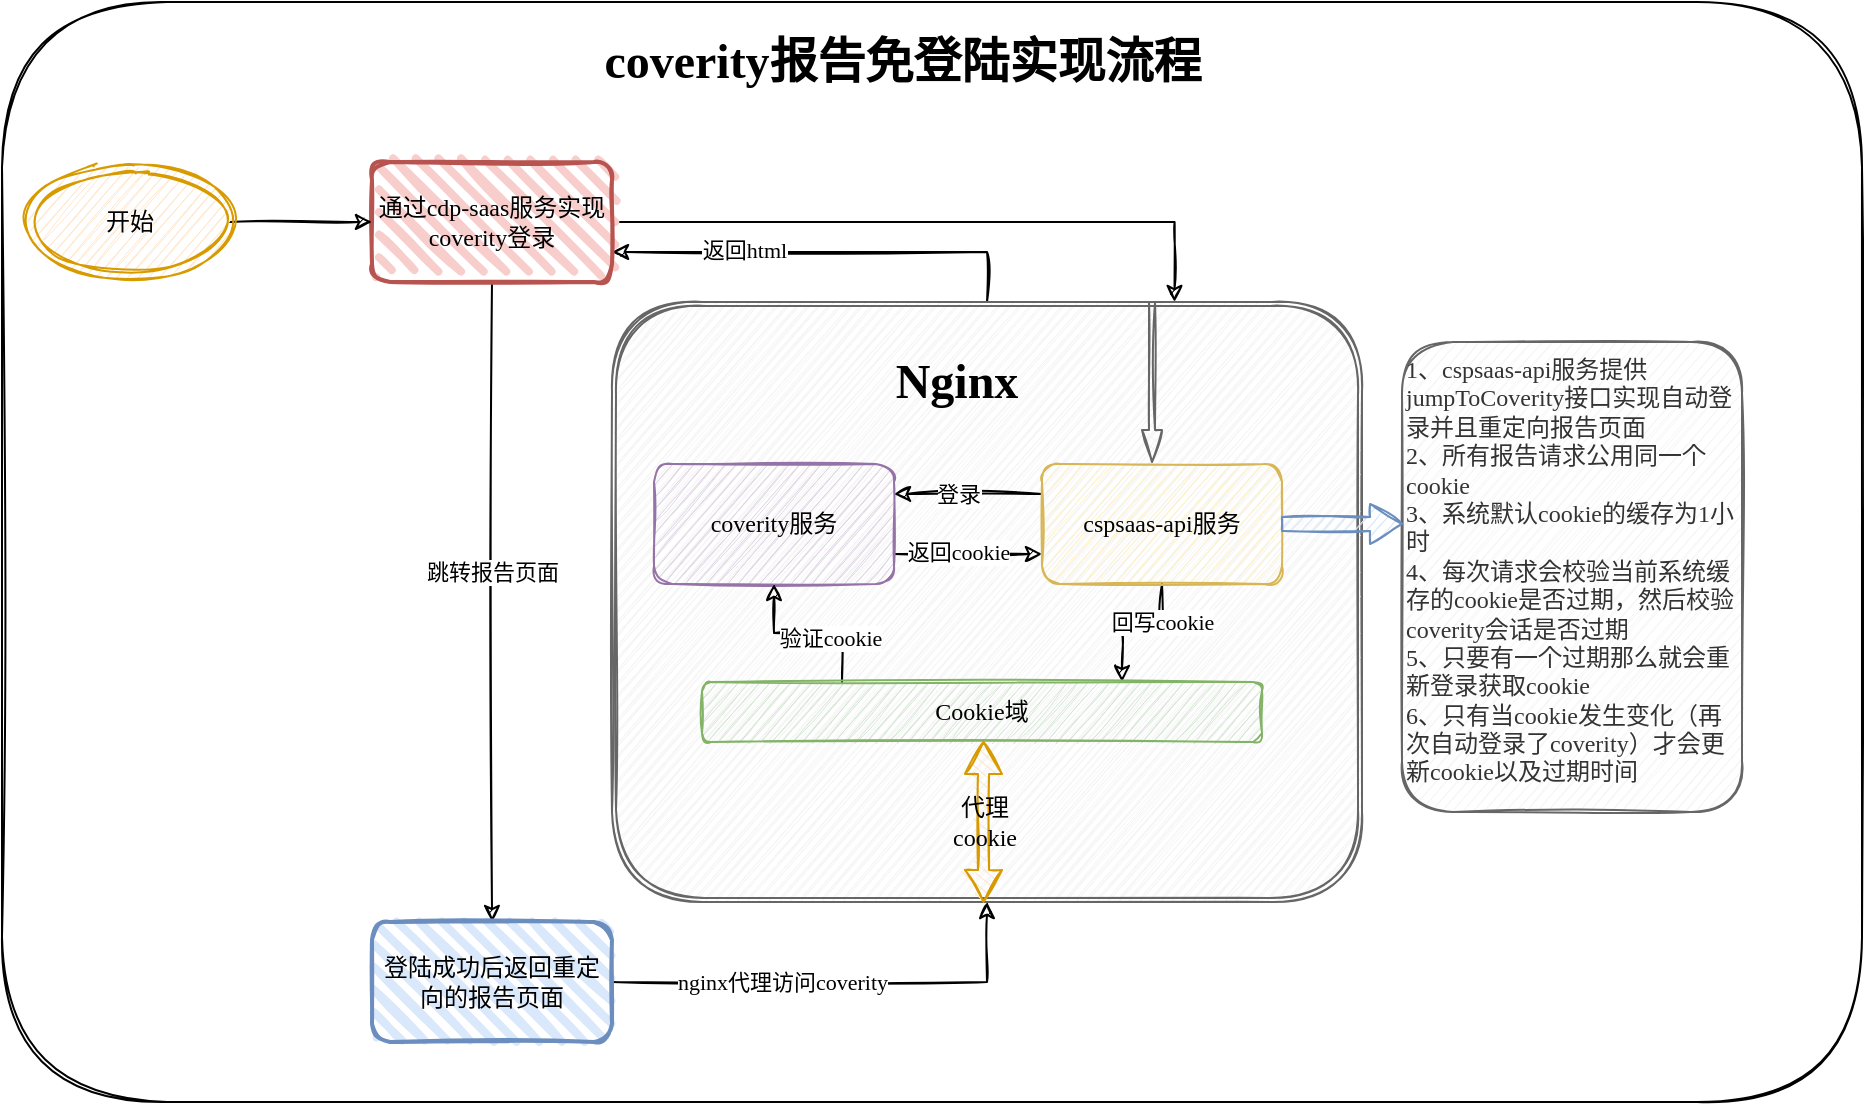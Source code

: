 <mxfile version="20.2.8" type="github">
  <diagram id="uWto1UtUF5qCr1qyiVRA" name="第 1 页">
    <mxGraphModel dx="1824" dy="2151" grid="1" gridSize="10" guides="1" tooltips="1" connect="1" arrows="1" fold="1" page="1" pageScale="1" pageWidth="827" pageHeight="1169" math="0" shadow="0">
      <root>
        <mxCell id="0" />
        <mxCell id="1" parent="0" />
        <mxCell id="sLW77bm_CNe7X0AWjwWJ-2" value="" style="rounded=1;whiteSpace=wrap;html=1;sketch=1;glass=0;shadow=0;fontFamily=Comic Sans MS;" vertex="1" parent="1">
          <mxGeometry x="300" y="-40" width="930" height="550" as="geometry" />
        </mxCell>
        <mxCell id="sLW77bm_CNe7X0AWjwWJ-34" style="edgeStyle=orthogonalEdgeStyle;rounded=0;sketch=1;orthogonalLoop=1;jettySize=auto;html=1;exitX=0.5;exitY=0;exitDx=0;exitDy=0;entryX=1;entryY=0.75;entryDx=0;entryDy=0;fontFamily=Comic Sans MS;" edge="1" parent="1" source="sLW77bm_CNe7X0AWjwWJ-3" target="sLW77bm_CNe7X0AWjwWJ-8">
          <mxGeometry relative="1" as="geometry" />
        </mxCell>
        <mxCell id="sLW77bm_CNe7X0AWjwWJ-35" value="返回html" style="edgeLabel;html=1;align=center;verticalAlign=middle;resizable=0;points=[];fontFamily=Comic Sans MS;" vertex="1" connectable="0" parent="sLW77bm_CNe7X0AWjwWJ-34">
          <mxGeometry x="0.383" y="-1" relative="1" as="geometry">
            <mxPoint as="offset" />
          </mxGeometry>
        </mxCell>
        <mxCell id="sLW77bm_CNe7X0AWjwWJ-3" value="" style="shape=ext;double=1;rounded=1;whiteSpace=wrap;html=1;fillColor=#f5f5f5;fontColor=#333333;strokeColor=#666666;fontFamily=Comic Sans MS;sketch=1;" vertex="1" parent="1">
          <mxGeometry x="605" y="110" width="375" height="300" as="geometry" />
        </mxCell>
        <mxCell id="sLW77bm_CNe7X0AWjwWJ-16" style="edgeStyle=orthogonalEdgeStyle;rounded=0;orthogonalLoop=1;jettySize=auto;html=1;exitX=1;exitY=0.75;exitDx=0;exitDy=0;entryX=0;entryY=0.75;entryDx=0;entryDy=0;fontFamily=Comic Sans MS;sketch=1;" edge="1" parent="1" source="sLW77bm_CNe7X0AWjwWJ-4" target="sLW77bm_CNe7X0AWjwWJ-5">
          <mxGeometry relative="1" as="geometry" />
        </mxCell>
        <mxCell id="sLW77bm_CNe7X0AWjwWJ-18" value="返回cookie" style="edgeLabel;html=1;align=center;verticalAlign=middle;resizable=0;points=[];fontFamily=Comic Sans MS;" vertex="1" connectable="0" parent="sLW77bm_CNe7X0AWjwWJ-16">
          <mxGeometry x="-0.13" y="1" relative="1" as="geometry">
            <mxPoint as="offset" />
          </mxGeometry>
        </mxCell>
        <mxCell id="sLW77bm_CNe7X0AWjwWJ-4" value="coverity服务" style="rounded=1;whiteSpace=wrap;html=1;fillColor=#e1d5e7;strokeColor=#9673a6;fontFamily=Comic Sans MS;sketch=1;" vertex="1" parent="1">
          <mxGeometry x="626" y="191" width="120" height="60" as="geometry" />
        </mxCell>
        <mxCell id="sLW77bm_CNe7X0AWjwWJ-15" style="edgeStyle=orthogonalEdgeStyle;rounded=0;orthogonalLoop=1;jettySize=auto;html=1;exitX=0;exitY=0.25;exitDx=0;exitDy=0;entryX=1;entryY=0.25;entryDx=0;entryDy=0;fontFamily=Comic Sans MS;sketch=1;" edge="1" parent="1" source="sLW77bm_CNe7X0AWjwWJ-5" target="sLW77bm_CNe7X0AWjwWJ-4">
          <mxGeometry relative="1" as="geometry" />
        </mxCell>
        <mxCell id="sLW77bm_CNe7X0AWjwWJ-17" value="登录" style="edgeLabel;html=1;align=center;verticalAlign=middle;resizable=0;points=[];fontFamily=Comic Sans MS;" vertex="1" connectable="0" parent="sLW77bm_CNe7X0AWjwWJ-15">
          <mxGeometry x="0.284" relative="1" as="geometry">
            <mxPoint x="5" as="offset" />
          </mxGeometry>
        </mxCell>
        <mxCell id="sLW77bm_CNe7X0AWjwWJ-19" style="edgeStyle=orthogonalEdgeStyle;rounded=0;orthogonalLoop=1;jettySize=auto;html=1;exitX=0.5;exitY=1;exitDx=0;exitDy=0;entryX=0.75;entryY=0;entryDx=0;entryDy=0;fontFamily=Comic Sans MS;sketch=1;" edge="1" parent="1" source="sLW77bm_CNe7X0AWjwWJ-5" target="sLW77bm_CNe7X0AWjwWJ-7">
          <mxGeometry relative="1" as="geometry" />
        </mxCell>
        <mxCell id="sLW77bm_CNe7X0AWjwWJ-20" value="回写cookie" style="edgeLabel;html=1;align=center;verticalAlign=middle;resizable=0;points=[];fontFamily=Comic Sans MS;" vertex="1" connectable="0" parent="sLW77bm_CNe7X0AWjwWJ-19">
          <mxGeometry x="-0.447" relative="1" as="geometry">
            <mxPoint as="offset" />
          </mxGeometry>
        </mxCell>
        <mxCell id="sLW77bm_CNe7X0AWjwWJ-5" value="cspsaas-api服务" style="rounded=1;whiteSpace=wrap;html=1;fillColor=#fff2cc;strokeColor=#d6b656;fontFamily=Comic Sans MS;sketch=1;" vertex="1" parent="1">
          <mxGeometry x="820" y="191" width="120" height="60" as="geometry" />
        </mxCell>
        <mxCell id="sLW77bm_CNe7X0AWjwWJ-6" value="Nginx" style="text;strokeColor=none;fillColor=none;html=1;fontSize=24;fontStyle=1;verticalAlign=middle;align=center;fontFamily=Comic Sans MS;" vertex="1" parent="1">
          <mxGeometry x="727" y="130" width="100" height="40" as="geometry" />
        </mxCell>
        <mxCell id="sLW77bm_CNe7X0AWjwWJ-21" style="edgeStyle=orthogonalEdgeStyle;rounded=0;orthogonalLoop=1;jettySize=auto;html=1;exitX=0.25;exitY=0;exitDx=0;exitDy=0;entryX=0.5;entryY=1;entryDx=0;entryDy=0;fontFamily=Comic Sans MS;sketch=1;" edge="1" parent="1" source="sLW77bm_CNe7X0AWjwWJ-7" target="sLW77bm_CNe7X0AWjwWJ-4">
          <mxGeometry relative="1" as="geometry" />
        </mxCell>
        <mxCell id="sLW77bm_CNe7X0AWjwWJ-22" value="验证cookie" style="edgeLabel;html=1;align=center;verticalAlign=middle;resizable=0;points=[];fontFamily=Comic Sans MS;" vertex="1" connectable="0" parent="sLW77bm_CNe7X0AWjwWJ-21">
          <mxGeometry x="-0.269" y="2" relative="1" as="geometry">
            <mxPoint as="offset" />
          </mxGeometry>
        </mxCell>
        <mxCell id="sLW77bm_CNe7X0AWjwWJ-7" value="Cookie域" style="rounded=1;whiteSpace=wrap;html=1;fillColor=#d5e8d4;strokeColor=#82b366;fontFamily=Comic Sans MS;sketch=1;" vertex="1" parent="1">
          <mxGeometry x="650" y="300" width="280" height="30" as="geometry" />
        </mxCell>
        <mxCell id="sLW77bm_CNe7X0AWjwWJ-9" style="edgeStyle=orthogonalEdgeStyle;rounded=0;orthogonalLoop=1;jettySize=auto;html=1;exitX=1;exitY=0.5;exitDx=0;exitDy=0;entryX=0.75;entryY=0;entryDx=0;entryDy=0;fontFamily=Comic Sans MS;sketch=1;" edge="1" parent="1" source="sLW77bm_CNe7X0AWjwWJ-8" target="sLW77bm_CNe7X0AWjwWJ-3">
          <mxGeometry relative="1" as="geometry" />
        </mxCell>
        <mxCell id="sLW77bm_CNe7X0AWjwWJ-14" value="" style="edgeStyle=orthogonalEdgeStyle;rounded=0;orthogonalLoop=1;jettySize=auto;html=1;fontFamily=Comic Sans MS;sketch=1;" edge="1" parent="1" source="sLW77bm_CNe7X0AWjwWJ-8" target="sLW77bm_CNe7X0AWjwWJ-13">
          <mxGeometry relative="1" as="geometry" />
        </mxCell>
        <mxCell id="sLW77bm_CNe7X0AWjwWJ-27" value="跳转报告页面" style="edgeLabel;html=1;align=center;verticalAlign=middle;resizable=0;points=[];fontFamily=Comic Sans MS;" vertex="1" connectable="0" parent="sLW77bm_CNe7X0AWjwWJ-14">
          <mxGeometry x="-0.097" relative="1" as="geometry">
            <mxPoint as="offset" />
          </mxGeometry>
        </mxCell>
        <mxCell id="sLW77bm_CNe7X0AWjwWJ-8" value="通过cdp-saas服务实现coverity登录" style="rounded=1;whiteSpace=wrap;html=1;strokeWidth=2;fillWeight=4;hachureGap=8;hachureAngle=45;fillColor=#f8cecc;sketch=1;strokeColor=#b85450;fontFamily=Comic Sans MS;" vertex="1" parent="1">
          <mxGeometry x="485" y="40" width="120" height="60" as="geometry" />
        </mxCell>
        <mxCell id="sLW77bm_CNe7X0AWjwWJ-12" value="" style="shape=singleArrow;direction=south;whiteSpace=wrap;html=1;fillColor=#f5f5f5;strokeColor=#666666;fontColor=#333333;fontFamily=Comic Sans MS;sketch=1;" vertex="1" parent="1">
          <mxGeometry x="870" y="110" width="10" height="80" as="geometry" />
        </mxCell>
        <mxCell id="sLW77bm_CNe7X0AWjwWJ-23" style="edgeStyle=orthogonalEdgeStyle;rounded=0;orthogonalLoop=1;jettySize=auto;html=1;exitX=1;exitY=0.5;exitDx=0;exitDy=0;entryX=0.5;entryY=1;entryDx=0;entryDy=0;fontFamily=Comic Sans MS;sketch=1;" edge="1" parent="1" source="sLW77bm_CNe7X0AWjwWJ-13" target="sLW77bm_CNe7X0AWjwWJ-3">
          <mxGeometry relative="1" as="geometry" />
        </mxCell>
        <mxCell id="sLW77bm_CNe7X0AWjwWJ-24" value="nginx代理访问coverity" style="edgeLabel;html=1;align=center;verticalAlign=middle;resizable=0;points=[];fontFamily=Comic Sans MS;" vertex="1" connectable="0" parent="sLW77bm_CNe7X0AWjwWJ-23">
          <mxGeometry x="-0.251" relative="1" as="geometry">
            <mxPoint as="offset" />
          </mxGeometry>
        </mxCell>
        <mxCell id="sLW77bm_CNe7X0AWjwWJ-13" value="登陆成功后返回重定向的报告页面" style="whiteSpace=wrap;html=1;fillColor=#dae8fc;strokeColor=#6c8ebf;rounded=1;strokeWidth=2;fillWeight=4;hachureGap=8;hachureAngle=45;sketch=1;fontFamily=Comic Sans MS;" vertex="1" parent="1">
          <mxGeometry x="485" y="420" width="120" height="60" as="geometry" />
        </mxCell>
        <mxCell id="sLW77bm_CNe7X0AWjwWJ-25" value="代理cookie" style="shape=doubleArrow;direction=south;whiteSpace=wrap;html=1;fillColor=#ffe6cc;strokeColor=#d79b00;fontFamily=Comic Sans MS;sketch=1;" vertex="1" parent="1">
          <mxGeometry x="781.5" y="330" width="18.5" height="80" as="geometry" />
        </mxCell>
        <mxCell id="sLW77bm_CNe7X0AWjwWJ-29" style="edgeStyle=orthogonalEdgeStyle;rounded=0;orthogonalLoop=1;jettySize=auto;html=1;entryX=0;entryY=0.5;entryDx=0;entryDy=0;fontFamily=Comic Sans MS;sketch=1;" edge="1" parent="1" source="sLW77bm_CNe7X0AWjwWJ-28" target="sLW77bm_CNe7X0AWjwWJ-8">
          <mxGeometry relative="1" as="geometry" />
        </mxCell>
        <mxCell id="sLW77bm_CNe7X0AWjwWJ-28" value="开始" style="ellipse;shape=doubleEllipse;whiteSpace=wrap;html=1;fillColor=#ffe6cc;strokeColor=#d79b00;fontFamily=Comic Sans MS;sketch=1;" vertex="1" parent="1">
          <mxGeometry x="314" y="40" width="100" height="60" as="geometry" />
        </mxCell>
        <mxCell id="sLW77bm_CNe7X0AWjwWJ-30" value="&lt;div style=&quot;&quot;&gt;&lt;span style=&quot;background-color: initial;&quot;&gt;1、&lt;/span&gt;&lt;span style=&quot;background-color: initial;&quot;&gt;cspsaas-api服务提供&lt;/span&gt;&lt;span style=&quot;background-color: initial;&quot;&gt;jumpToCoverity接口实现自动登录并且重定向报告页面&lt;/span&gt;&lt;/div&gt;&lt;div style=&quot;&quot;&gt;&lt;span style=&quot;background-color: initial;&quot;&gt;2、所有报告请求公用同一个cookie&lt;/span&gt;&lt;/div&gt;&lt;div style=&quot;&quot;&gt;&lt;span style=&quot;background-color: initial;&quot;&gt;3、系统默认cookie的缓存为1小时&lt;/span&gt;&lt;/div&gt;&lt;div style=&quot;&quot;&gt;&lt;span style=&quot;background-color: initial;&quot;&gt;4、每次请求会校验当前系统缓存的cookie是否过期，然后校验coverity会话是否过期&lt;/span&gt;&lt;/div&gt;&lt;div style=&quot;&quot;&gt;&lt;span style=&quot;background-color: initial;&quot;&gt;5、只要有一个过期那么就会重新登录获取cookie&lt;/span&gt;&lt;/div&gt;&lt;div style=&quot;&quot;&gt;&lt;span style=&quot;background-color: initial;&quot;&gt;6、只有当cookie发生变化（再次自动登录了coverity）才会更新cookie以及过期时间&lt;/span&gt;&lt;/div&gt;" style="text;html=1;strokeColor=#666666;fillColor=#f5f5f5;align=left;verticalAlign=top;whiteSpace=wrap;rounded=1;fontColor=#333333;fontFamily=Comic Sans MS;sketch=1;glass=0;" vertex="1" parent="1">
          <mxGeometry x="1000" y="130" width="170" height="235" as="geometry" />
        </mxCell>
        <mxCell id="sLW77bm_CNe7X0AWjwWJ-31" value="" style="shape=singleArrow;whiteSpace=wrap;html=1;arrowWidth=0.348;arrowSize=0.266;fillColor=#dae8fc;strokeColor=#6c8ebf;fontFamily=Comic Sans MS;sketch=1;" vertex="1" parent="1">
          <mxGeometry x="940" y="211" width="60" height="20" as="geometry" />
        </mxCell>
        <mxCell id="sLW77bm_CNe7X0AWjwWJ-32" value="coverity报告免登陆实现流程" style="text;strokeColor=none;fillColor=none;html=1;fontSize=24;fontStyle=1;verticalAlign=middle;align=center;fontFamily=Comic Sans MS;" vertex="1" parent="1">
          <mxGeometry x="700" y="-30" width="100" height="40" as="geometry" />
        </mxCell>
      </root>
    </mxGraphModel>
  </diagram>
</mxfile>
